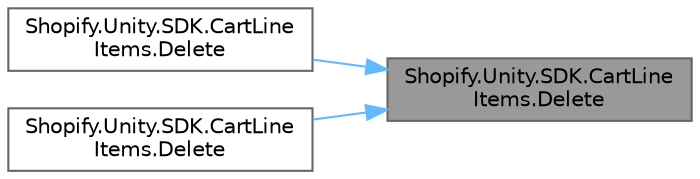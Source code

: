 digraph "Shopify.Unity.SDK.CartLineItems.Delete"
{
 // LATEX_PDF_SIZE
  bgcolor="transparent";
  edge [fontname=Helvetica,fontsize=10,labelfontname=Helvetica,labelfontsize=10];
  node [fontname=Helvetica,fontsize=10,shape=box,height=0.2,width=0.4];
  rankdir="RL";
  Node1 [id="Node000001",label="Shopify.Unity.SDK.CartLine\lItems.Delete",height=0.2,width=0.4,color="gray40", fillcolor="grey60", style="filled", fontcolor="black",tooltip="Deletes one Line Item based on a variant id. If a line item was deleted, true will be returned...."];
  Node1 -> Node2 [id="edge1_Node000001_Node000002",dir="back",color="steelblue1",style="solid",tooltip=" "];
  Node2 [id="Node000002",label="Shopify.Unity.SDK.CartLine\lItems.Delete",height=0.2,width=0.4,color="grey40", fillcolor="white", style="filled",URL="$class_shopify_1_1_unity_1_1_s_d_k_1_1_cart_line_items.html#ac185b209f71eeb77745637e03a319533",tooltip="Deletes one Line Item based on a Product and selected options. If a line item was deleted,..."];
  Node1 -> Node3 [id="edge2_Node000001_Node000003",dir="back",color="steelblue1",style="solid",tooltip=" "];
  Node3 [id="Node000003",label="Shopify.Unity.SDK.CartLine\lItems.Delete",height=0.2,width=0.4,color="grey40", fillcolor="white", style="filled",URL="$class_shopify_1_1_unity_1_1_s_d_k_1_1_cart_line_items.html#a9abcc878f0682cfde6ffa90a86178e47",tooltip="Deletes one Line Item based on a ProductVariant . If a line item was deleted, true will be returned...."];
}
